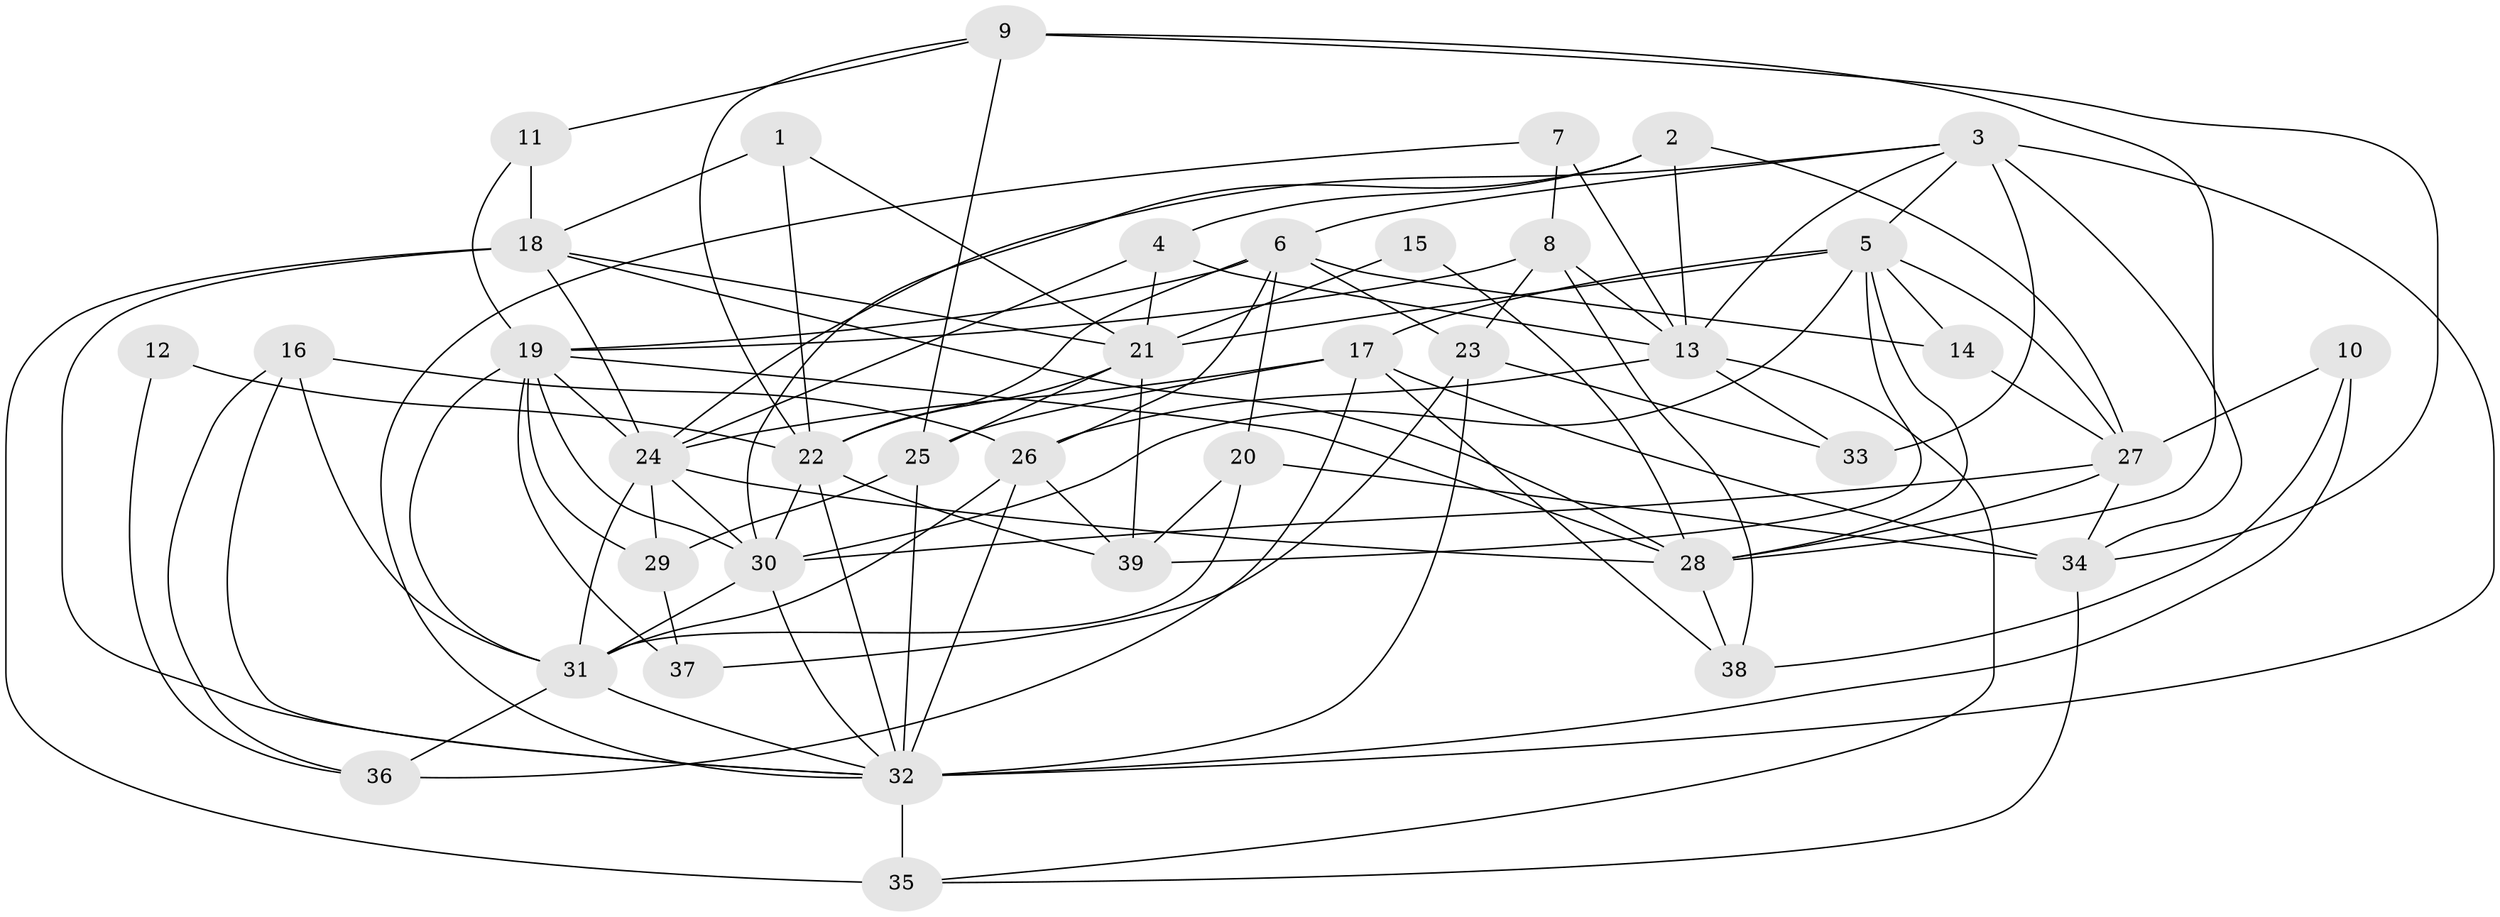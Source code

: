 // original degree distribution, {3: 0.3076923076923077, 5: 0.16666666666666666, 4: 0.2692307692307692, 2: 0.10256410256410256, 6: 0.11538461538461539, 7: 0.038461538461538464}
// Generated by graph-tools (version 1.1) at 2025/26/03/09/25 03:26:20]
// undirected, 39 vertices, 107 edges
graph export_dot {
graph [start="1"]
  node [color=gray90,style=filled];
  1;
  2;
  3;
  4;
  5;
  6;
  7;
  8;
  9;
  10;
  11;
  12;
  13;
  14;
  15;
  16;
  17;
  18;
  19;
  20;
  21;
  22;
  23;
  24;
  25;
  26;
  27;
  28;
  29;
  30;
  31;
  32;
  33;
  34;
  35;
  36;
  37;
  38;
  39;
  1 -- 18 [weight=1.0];
  1 -- 21 [weight=1.0];
  1 -- 22 [weight=2.0];
  2 -- 4 [weight=1.0];
  2 -- 13 [weight=1.0];
  2 -- 27 [weight=1.0];
  2 -- 30 [weight=1.0];
  3 -- 5 [weight=2.0];
  3 -- 6 [weight=1.0];
  3 -- 13 [weight=1.0];
  3 -- 24 [weight=1.0];
  3 -- 32 [weight=1.0];
  3 -- 33 [weight=3.0];
  3 -- 34 [weight=1.0];
  4 -- 13 [weight=1.0];
  4 -- 21 [weight=1.0];
  4 -- 24 [weight=1.0];
  5 -- 14 [weight=1.0];
  5 -- 17 [weight=1.0];
  5 -- 21 [weight=1.0];
  5 -- 27 [weight=1.0];
  5 -- 28 [weight=1.0];
  5 -- 30 [weight=2.0];
  5 -- 39 [weight=1.0];
  6 -- 14 [weight=1.0];
  6 -- 19 [weight=1.0];
  6 -- 20 [weight=1.0];
  6 -- 22 [weight=1.0];
  6 -- 23 [weight=1.0];
  6 -- 26 [weight=1.0];
  7 -- 8 [weight=1.0];
  7 -- 13 [weight=2.0];
  7 -- 32 [weight=1.0];
  8 -- 13 [weight=1.0];
  8 -- 19 [weight=1.0];
  8 -- 23 [weight=1.0];
  8 -- 38 [weight=1.0];
  9 -- 11 [weight=1.0];
  9 -- 22 [weight=1.0];
  9 -- 25 [weight=1.0];
  9 -- 28 [weight=1.0];
  9 -- 34 [weight=1.0];
  10 -- 27 [weight=1.0];
  10 -- 32 [weight=1.0];
  10 -- 38 [weight=1.0];
  11 -- 18 [weight=1.0];
  11 -- 19 [weight=1.0];
  12 -- 22 [weight=1.0];
  12 -- 36 [weight=1.0];
  13 -- 26 [weight=1.0];
  13 -- 33 [weight=1.0];
  13 -- 35 [weight=1.0];
  14 -- 27 [weight=1.0];
  15 -- 21 [weight=1.0];
  15 -- 28 [weight=1.0];
  16 -- 26 [weight=1.0];
  16 -- 31 [weight=1.0];
  16 -- 32 [weight=1.0];
  16 -- 36 [weight=1.0];
  17 -- 24 [weight=1.0];
  17 -- 25 [weight=1.0];
  17 -- 34 [weight=1.0];
  17 -- 36 [weight=1.0];
  17 -- 38 [weight=1.0];
  18 -- 21 [weight=1.0];
  18 -- 24 [weight=1.0];
  18 -- 28 [weight=1.0];
  18 -- 32 [weight=1.0];
  18 -- 35 [weight=1.0];
  19 -- 24 [weight=1.0];
  19 -- 28 [weight=1.0];
  19 -- 29 [weight=1.0];
  19 -- 30 [weight=1.0];
  19 -- 31 [weight=1.0];
  19 -- 37 [weight=1.0];
  20 -- 31 [weight=1.0];
  20 -- 34 [weight=2.0];
  20 -- 39 [weight=1.0];
  21 -- 22 [weight=1.0];
  21 -- 25 [weight=2.0];
  21 -- 39 [weight=1.0];
  22 -- 30 [weight=1.0];
  22 -- 32 [weight=1.0];
  22 -- 39 [weight=1.0];
  23 -- 32 [weight=1.0];
  23 -- 33 [weight=1.0];
  23 -- 37 [weight=1.0];
  24 -- 28 [weight=1.0];
  24 -- 29 [weight=1.0];
  24 -- 30 [weight=1.0];
  24 -- 31 [weight=1.0];
  25 -- 29 [weight=1.0];
  25 -- 32 [weight=1.0];
  26 -- 31 [weight=1.0];
  26 -- 32 [weight=1.0];
  26 -- 39 [weight=1.0];
  27 -- 28 [weight=1.0];
  27 -- 30 [weight=1.0];
  27 -- 34 [weight=1.0];
  28 -- 38 [weight=1.0];
  29 -- 37 [weight=1.0];
  30 -- 31 [weight=1.0];
  30 -- 32 [weight=1.0];
  31 -- 32 [weight=1.0];
  31 -- 36 [weight=1.0];
  32 -- 35 [weight=2.0];
  34 -- 35 [weight=1.0];
}
